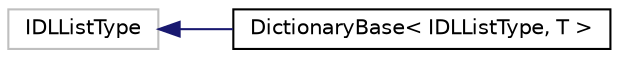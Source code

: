 digraph "Graphical Class Hierarchy"
{
  bgcolor="transparent";
  edge [fontname="Helvetica",fontsize="10",labelfontname="Helvetica",labelfontsize="10"];
  node [fontname="Helvetica",fontsize="10",shape=record];
  rankdir="LR";
  Node1 [label="IDLListType",height=0.2,width=0.4,color="grey75"];
  Node1 -> Node2 [dir="back",color="midnightblue",fontsize="10",style="solid",fontname="Helvetica"];
  Node2 [label="DictionaryBase\< IDLListType, T \>",height=0.2,width=0.4,color="black",URL="$a00533.html",tooltip="Base dictionary class templated on both the form of doubly-linked list it uses as well as the type it..."];
}

